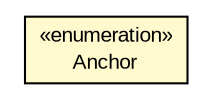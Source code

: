 #!/usr/local/bin/dot
#
# Class diagram 
# Generated by UMLGraph version R5_6-24-gf6e263 (http://www.umlgraph.org/)
#

digraph G {
	edge [fontname="arial",fontsize=10,labelfontname="arial",labelfontsize=10];
	node [fontname="arial",fontsize=10,shape=plaintext];
	nodesep=0.25;
	ranksep=0.5;
	// org.osmdroid.api.Marker.Anchor
	c154516 [label=<<table title="org.osmdroid.api.Marker.Anchor" border="0" cellborder="1" cellspacing="0" cellpadding="2" port="p" bgcolor="lemonChiffon" href="./Marker.Anchor.html">
		<tr><td><table border="0" cellspacing="0" cellpadding="1">
<tr><td align="center" balign="center"> &#171;enumeration&#187; </td></tr>
<tr><td align="center" balign="center"> Anchor </td></tr>
		</table></td></tr>
		</table>>, URL="./Marker.Anchor.html", fontname="arial", fontcolor="black", fontsize=10.0];
}

